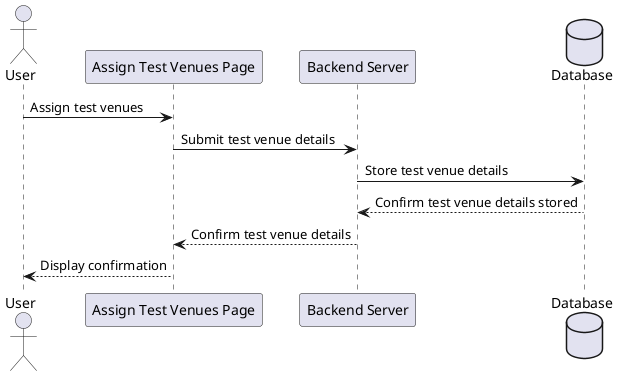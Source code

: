 ; filepath: /home/slightlywind/Repositories/Legacy/SWD392/sequence_diagrams/assign_test_venues.puml
@startuml
actor "User" as Staff
participant "Assign Test Venues Page" as AssignTestVenuesPage
participant "Backend Server" as BackendServer
database Database

Staff -> AssignTestVenuesPage: Assign test venues
AssignTestVenuesPage -> BackendServer: Submit test venue details
BackendServer -> Database: Store test venue details
Database --> BackendServer: Confirm test venue details stored
BackendServer --> AssignTestVenuesPage: Confirm test venue details
AssignTestVenuesPage --> Staff: Display confirmation
@enduml